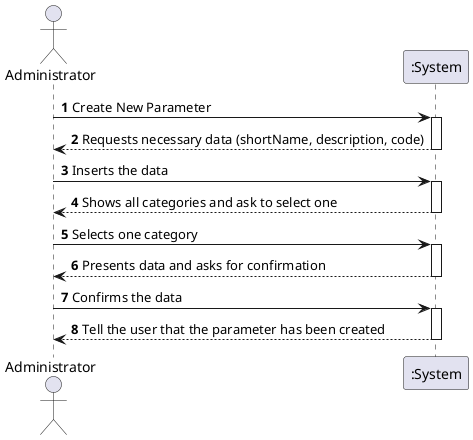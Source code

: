 @startuml
autonumber
'hide footbox
actor "Administrator" as ADMIN

participant ":System" as SYSTEM

ADMIN -> SYSTEM : Create New Parameter
activate SYSTEM
SYSTEM --> ADMIN : Requests necessary data (shortName, description, code)
deactivate SYSTEM

ADMIN -> SYSTEM : Inserts the data
activate SYSTEM
SYSTEM --> ADMIN : Shows all categories and ask to select one
deactivate SYSTEM
ADMIN -> SYSTEM : Selects one category
activate SYSTEM
SYSTEM --> ADMIN : Presents data and asks for confirmation
deactivate SYSTEM
ADMIN -> SYSTEM : Confirms the data
activate SYSTEM
SYSTEM --> ADMIN : Tell the user that the parameter has been created
deactivate SYSTEM


@enduml
